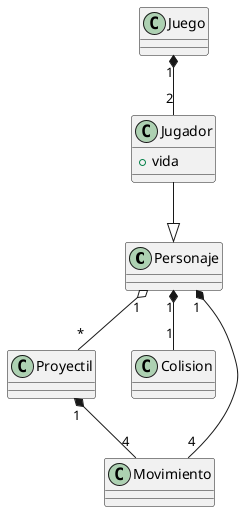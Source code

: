 @startuml diagrama

class Personaje

class Jugador{
    + vida
}

class Proyectil

class Colision


class Juego

Juego "1" *-- "2" Jugador
Jugador --|> Personaje
Personaje "1" *-- "1" Colision
Personaje "1" *-- "4" Movimiento
Personaje "1" o-- "*" Proyectil
Proyectil "1" *-- "4" Movimiento

@enduml